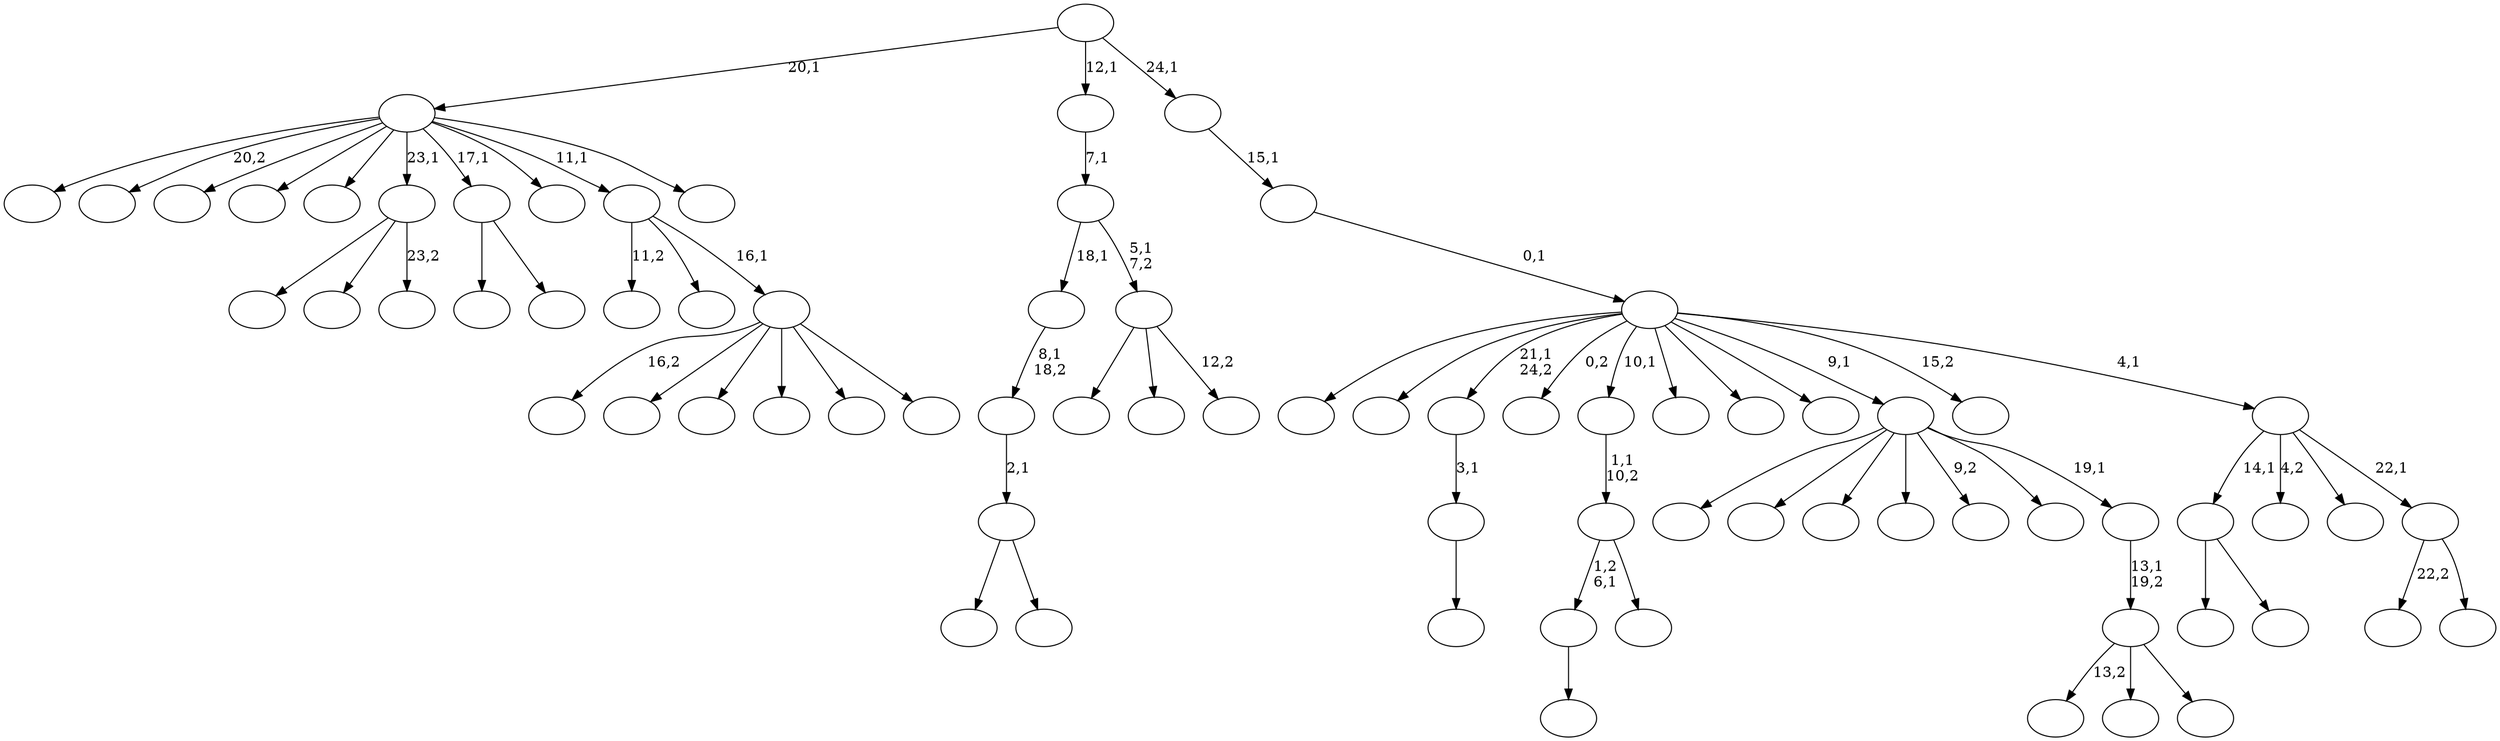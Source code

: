 digraph T {
	75 [label=""]
	74 [label=""]
	73 [label=""]
	72 [label=""]
	71 [label=""]
	70 [label=""]
	69 [label=""]
	68 [label=""]
	67 [label=""]
	66 [label=""]
	65 [label=""]
	64 [label=""]
	63 [label=""]
	62 [label=""]
	61 [label=""]
	60 [label=""]
	59 [label=""]
	58 [label=""]
	57 [label=""]
	56 [label=""]
	55 [label=""]
	54 [label=""]
	53 [label=""]
	52 [label=""]
	51 [label=""]
	50 [label=""]
	49 [label=""]
	48 [label=""]
	47 [label=""]
	46 [label=""]
	45 [label=""]
	44 [label=""]
	43 [label=""]
	42 [label=""]
	41 [label=""]
	40 [label=""]
	39 [label=""]
	38 [label=""]
	37 [label=""]
	36 [label=""]
	35 [label=""]
	34 [label=""]
	33 [label=""]
	32 [label=""]
	31 [label=""]
	30 [label=""]
	29 [label=""]
	28 [label=""]
	27 [label=""]
	26 [label=""]
	25 [label=""]
	24 [label=""]
	23 [label=""]
	22 [label=""]
	21 [label=""]
	20 [label=""]
	19 [label=""]
	18 [label=""]
	17 [label=""]
	16 [label=""]
	15 [label=""]
	14 [label=""]
	13 [label=""]
	12 [label=""]
	11 [label=""]
	10 [label=""]
	9 [label=""]
	8 [label=""]
	7 [label=""]
	6 [label=""]
	5 [label=""]
	4 [label=""]
	3 [label=""]
	2 [label=""]
	1 [label=""]
	0 [label=""]
	66 -> 67 [label=""]
	65 -> 66 [label="3,1"]
	59 -> 60 [label=""]
	57 -> 69 [label=""]
	57 -> 58 [label=""]
	43 -> 64 [label=""]
	43 -> 56 [label=""]
	43 -> 44 [label="23,2"]
	39 -> 59 [label="1,2\n6,1"]
	39 -> 40 [label=""]
	38 -> 39 [label="1,1\n10,2"]
	35 -> 45 [label=""]
	35 -> 36 [label=""]
	23 -> 72 [label=""]
	23 -> 24 [label=""]
	22 -> 23 [label="2,1"]
	21 -> 22 [label="8,1\n18,2"]
	19 -> 68 [label="16,2"]
	19 -> 62 [label=""]
	19 -> 34 [label=""]
	19 -> 29 [label=""]
	19 -> 25 [label=""]
	19 -> 20 [label=""]
	18 -> 48 [label="11,2"]
	18 -> 27 [label=""]
	18 -> 19 [label="16,1"]
	16 -> 70 [label="13,2"]
	16 -> 30 [label=""]
	16 -> 17 [label=""]
	15 -> 16 [label="13,1\n19,2"]
	14 -> 73 [label=""]
	14 -> 55 [label=""]
	14 -> 46 [label=""]
	14 -> 42 [label=""]
	14 -> 31 [label="9,2"]
	14 -> 28 [label=""]
	14 -> 15 [label="19,1"]
	11 -> 75 [label=""]
	11 -> 63 [label="20,2"]
	11 -> 61 [label=""]
	11 -> 52 [label=""]
	11 -> 50 [label=""]
	11 -> 43 [label="23,1"]
	11 -> 35 [label="17,1"]
	11 -> 33 [label=""]
	11 -> 18 [label="11,1"]
	11 -> 12 [label=""]
	9 -> 51 [label=""]
	9 -> 41 [label=""]
	9 -> 10 [label="12,2"]
	8 -> 21 [label="18,1"]
	8 -> 9 [label="5,1\n7,2"]
	7 -> 8 [label="7,1"]
	5 -> 49 [label="22,2"]
	5 -> 6 [label=""]
	4 -> 57 [label="14,1"]
	4 -> 54 [label="4,2"]
	4 -> 47 [label=""]
	4 -> 5 [label="22,1"]
	3 -> 74 [label=""]
	3 -> 71 [label=""]
	3 -> 65 [label="21,1\n24,2"]
	3 -> 53 [label="0,2"]
	3 -> 38 [label="10,1"]
	3 -> 37 [label=""]
	3 -> 32 [label=""]
	3 -> 26 [label=""]
	3 -> 14 [label="9,1"]
	3 -> 13 [label="15,2"]
	3 -> 4 [label="4,1"]
	2 -> 3 [label="0,1"]
	1 -> 2 [label="15,1"]
	0 -> 11 [label="20,1"]
	0 -> 7 [label="12,1"]
	0 -> 1 [label="24,1"]
}

